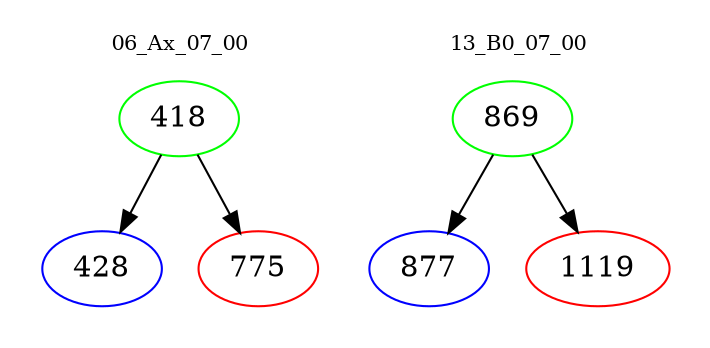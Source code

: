 digraph{
subgraph cluster_0 {
color = white
label = "06_Ax_07_00";
fontsize=10;
T0_418 [label="418", color="green"]
T0_418 -> T0_428 [color="black"]
T0_428 [label="428", color="blue"]
T0_418 -> T0_775 [color="black"]
T0_775 [label="775", color="red"]
}
subgraph cluster_1 {
color = white
label = "13_B0_07_00";
fontsize=10;
T1_869 [label="869", color="green"]
T1_869 -> T1_877 [color="black"]
T1_877 [label="877", color="blue"]
T1_869 -> T1_1119 [color="black"]
T1_1119 [label="1119", color="red"]
}
}
